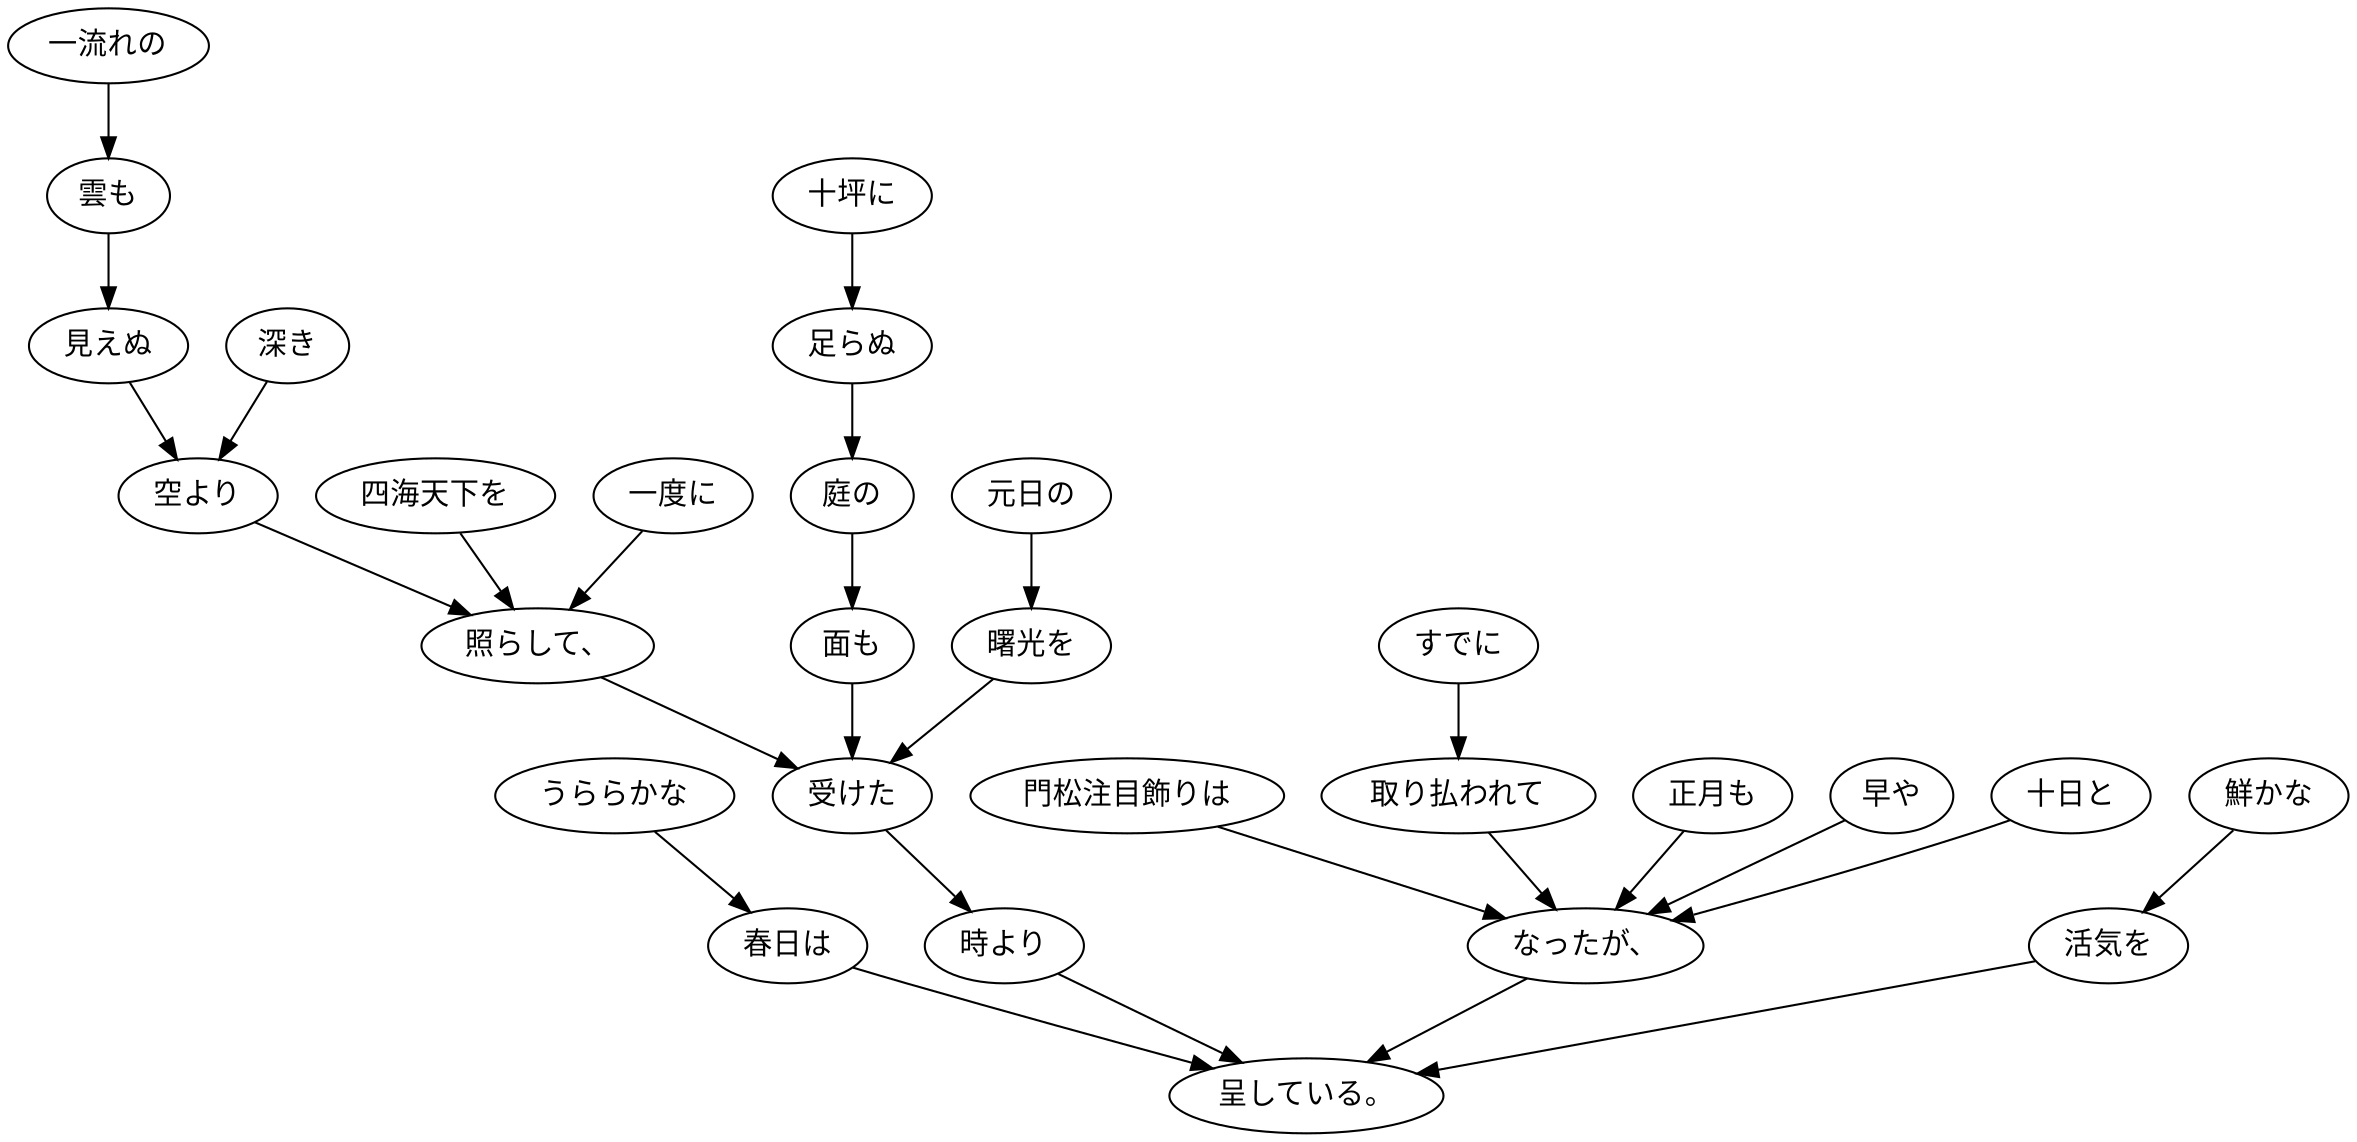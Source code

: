 digraph graph1260 {
	node0 [label="門松注目飾りは"];
	node1 [label="すでに"];
	node2 [label="取り払われて"];
	node3 [label="正月も"];
	node4 [label="早や"];
	node5 [label="十日と"];
	node6 [label="なったが、"];
	node7 [label="うららかな"];
	node8 [label="春日は"];
	node9 [label="一流れの"];
	node10 [label="雲も"];
	node11 [label="見えぬ"];
	node12 [label="深き"];
	node13 [label="空より"];
	node14 [label="四海天下を"];
	node15 [label="一度に"];
	node16 [label="照らして、"];
	node17 [label="十坪に"];
	node18 [label="足らぬ"];
	node19 [label="庭の"];
	node20 [label="面も"];
	node21 [label="元日の"];
	node22 [label="曙光を"];
	node23 [label="受けた"];
	node24 [label="時より"];
	node25 [label="鮮かな"];
	node26 [label="活気を"];
	node27 [label="呈している。"];
	node0 -> node6;
	node1 -> node2;
	node2 -> node6;
	node3 -> node6;
	node4 -> node6;
	node5 -> node6;
	node6 -> node27;
	node7 -> node8;
	node8 -> node27;
	node9 -> node10;
	node10 -> node11;
	node11 -> node13;
	node12 -> node13;
	node13 -> node16;
	node14 -> node16;
	node15 -> node16;
	node16 -> node23;
	node17 -> node18;
	node18 -> node19;
	node19 -> node20;
	node20 -> node23;
	node21 -> node22;
	node22 -> node23;
	node23 -> node24;
	node24 -> node27;
	node25 -> node26;
	node26 -> node27;
}

